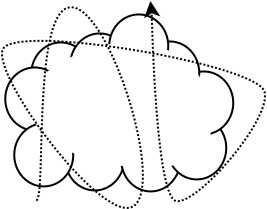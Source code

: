 <?xml version="1.0" encoding="UTF-8"?>
<dia:diagram xmlns:dia="http://www.lysator.liu.se/~alla/dia/">
  <dia:layer name="Background" visible="true">
    <dia:group>
      <dia:group>
        <dia:object type="Standard - Ellipse" version="0" id="O0">
          <dia:attribute name="obj_pos">
            <dia:point val="7.975,6.675"/>
          </dia:attribute>
          <dia:attribute name="obj_bb">
            <dia:rectangle val="7.925,6.625;10.975,9.875"/>
          </dia:attribute>
          <dia:attribute name="elem_corner">
            <dia:point val="7.975,6.675"/>
          </dia:attribute>
          <dia:attribute name="elem_width">
            <dia:real val="2.95"/>
          </dia:attribute>
          <dia:attribute name="elem_height">
            <dia:real val="3.15"/>
          </dia:attribute>
        </dia:object>
        <dia:object type="Standard - Ellipse" version="0" id="O1">
          <dia:attribute name="obj_pos">
            <dia:point val="9.925,6.225"/>
          </dia:attribute>
          <dia:attribute name="obj_bb">
            <dia:rectangle val="9.875,6.175;12.925,9.425"/>
          </dia:attribute>
          <dia:attribute name="elem_corner">
            <dia:point val="9.925,6.225"/>
          </dia:attribute>
          <dia:attribute name="elem_width">
            <dia:real val="2.95"/>
          </dia:attribute>
          <dia:attribute name="elem_height">
            <dia:real val="3.15"/>
          </dia:attribute>
        </dia:object>
        <dia:object type="Standard - Ellipse" version="0" id="O2">
          <dia:attribute name="obj_pos">
            <dia:point val="11.675,7.375"/>
          </dia:attribute>
          <dia:attribute name="obj_bb">
            <dia:rectangle val="11.625,7.325;14.675,10.575"/>
          </dia:attribute>
          <dia:attribute name="elem_corner">
            <dia:point val="11.675,7.375"/>
          </dia:attribute>
          <dia:attribute name="elem_width">
            <dia:real val="2.95"/>
          </dia:attribute>
          <dia:attribute name="elem_height">
            <dia:real val="3.15"/>
          </dia:attribute>
        </dia:object>
        <dia:object type="Standard - Ellipse" version="0" id="O3">
          <dia:attribute name="obj_pos">
            <dia:point val="6.675,7.925"/>
          </dia:attribute>
          <dia:attribute name="obj_bb">
            <dia:rectangle val="6.625,7.875;9.675,11.125"/>
          </dia:attribute>
          <dia:attribute name="elem_corner">
            <dia:point val="6.675,7.925"/>
          </dia:attribute>
          <dia:attribute name="elem_width">
            <dia:real val="2.95"/>
          </dia:attribute>
          <dia:attribute name="elem_height">
            <dia:real val="3.15"/>
          </dia:attribute>
        </dia:object>
        <dia:object type="Standard - Ellipse" version="0" id="O4">
          <dia:attribute name="obj_pos">
            <dia:point val="8.625,9.275"/>
          </dia:attribute>
          <dia:attribute name="obj_bb">
            <dia:rectangle val="8.575,9.225;11.625,12.475"/>
          </dia:attribute>
          <dia:attribute name="elem_corner">
            <dia:point val="8.625,9.275"/>
          </dia:attribute>
          <dia:attribute name="elem_width">
            <dia:real val="2.95"/>
          </dia:attribute>
          <dia:attribute name="elem_height">
            <dia:real val="3.15"/>
          </dia:attribute>
        </dia:object>
        <dia:object type="Standard - Ellipse" version="0" id="O5">
          <dia:attribute name="obj_pos">
            <dia:point val="10.125,8.675"/>
          </dia:attribute>
          <dia:attribute name="obj_bb">
            <dia:rectangle val="10.075,8.625;13.125,11.875"/>
          </dia:attribute>
          <dia:attribute name="elem_corner">
            <dia:point val="10.125,8.675"/>
          </dia:attribute>
          <dia:attribute name="elem_width">
            <dia:real val="2.95"/>
          </dia:attribute>
          <dia:attribute name="elem_height">
            <dia:real val="3.15"/>
          </dia:attribute>
        </dia:object>
        <dia:object type="Standard - Ellipse" version="0" id="O6">
          <dia:attribute name="obj_pos">
            <dia:point val="11.375,9.675"/>
          </dia:attribute>
          <dia:attribute name="obj_bb">
            <dia:rectangle val="11.325,9.625;14.375,12.875"/>
          </dia:attribute>
          <dia:attribute name="elem_corner">
            <dia:point val="11.375,9.675"/>
          </dia:attribute>
          <dia:attribute name="elem_width">
            <dia:real val="2.95"/>
          </dia:attribute>
          <dia:attribute name="elem_height">
            <dia:real val="3.15"/>
          </dia:attribute>
        </dia:object>
        <dia:object type="Standard - Ellipse" version="0" id="O7">
          <dia:attribute name="obj_pos">
            <dia:point val="9.675,10.925"/>
          </dia:attribute>
          <dia:attribute name="obj_bb">
            <dia:rectangle val="9.625,10.875;12.675,14.125"/>
          </dia:attribute>
          <dia:attribute name="elem_corner">
            <dia:point val="9.675,10.925"/>
          </dia:attribute>
          <dia:attribute name="elem_width">
            <dia:real val="2.95"/>
          </dia:attribute>
          <dia:attribute name="elem_height">
            <dia:real val="3.15"/>
          </dia:attribute>
        </dia:object>
        <dia:object type="Standard - Ellipse" version="0" id="O8">
          <dia:attribute name="obj_pos">
            <dia:point val="13.375,8.375"/>
          </dia:attribute>
          <dia:attribute name="obj_bb">
            <dia:rectangle val="13.325,8.325;16.375,11.575"/>
          </dia:attribute>
          <dia:attribute name="elem_corner">
            <dia:point val="13.375,8.375"/>
          </dia:attribute>
          <dia:attribute name="elem_width">
            <dia:real val="2.95"/>
          </dia:attribute>
          <dia:attribute name="elem_height">
            <dia:real val="3.15"/>
          </dia:attribute>
        </dia:object>
        <dia:object type="Standard - Ellipse" version="0" id="O9">
          <dia:attribute name="obj_pos">
            <dia:point val="12.475,10.975"/>
          </dia:attribute>
          <dia:attribute name="obj_bb">
            <dia:rectangle val="12.425,10.925;15.475,14.175"/>
          </dia:attribute>
          <dia:attribute name="elem_corner">
            <dia:point val="12.475,10.975"/>
          </dia:attribute>
          <dia:attribute name="elem_width">
            <dia:real val="2.95"/>
          </dia:attribute>
          <dia:attribute name="elem_height">
            <dia:real val="3.15"/>
          </dia:attribute>
        </dia:object>
        <dia:object type="Standard - Ellipse" version="0" id="O10">
          <dia:attribute name="obj_pos">
            <dia:point val="14.775,10.375"/>
          </dia:attribute>
          <dia:attribute name="obj_bb">
            <dia:rectangle val="14.725,10.325;17.775,13.575"/>
          </dia:attribute>
          <dia:attribute name="elem_corner">
            <dia:point val="14.775,10.375"/>
          </dia:attribute>
          <dia:attribute name="elem_width">
            <dia:real val="2.95"/>
          </dia:attribute>
          <dia:attribute name="elem_height">
            <dia:real val="3.15"/>
          </dia:attribute>
        </dia:object>
        <dia:object type="Standard - Ellipse" version="0" id="O11">
          <dia:attribute name="obj_pos">
            <dia:point val="15.125,8.125"/>
          </dia:attribute>
          <dia:attribute name="obj_bb">
            <dia:rectangle val="15.075,8.075;18.125,11.325"/>
          </dia:attribute>
          <dia:attribute name="elem_corner">
            <dia:point val="15.125,8.125"/>
          </dia:attribute>
          <dia:attribute name="elem_width">
            <dia:real val="2.95"/>
          </dia:attribute>
          <dia:attribute name="elem_height">
            <dia:real val="3.15"/>
          </dia:attribute>
        </dia:object>
        <dia:object type="Standard - Ellipse" version="0" id="O12">
          <dia:attribute name="obj_pos">
            <dia:point val="13.425,6.625"/>
          </dia:attribute>
          <dia:attribute name="obj_bb">
            <dia:rectangle val="13.375,6.575;16.425,9.825"/>
          </dia:attribute>
          <dia:attribute name="elem_corner">
            <dia:point val="13.425,6.625"/>
          </dia:attribute>
          <dia:attribute name="elem_width">
            <dia:real val="2.95"/>
          </dia:attribute>
          <dia:attribute name="elem_height">
            <dia:real val="3.15"/>
          </dia:attribute>
        </dia:object>
        <dia:object type="Standard - Ellipse" version="0" id="O13">
          <dia:attribute name="obj_pos">
            <dia:point val="7.125,10.725"/>
          </dia:attribute>
          <dia:attribute name="obj_bb">
            <dia:rectangle val="7.075,10.675;10.125,13.925"/>
          </dia:attribute>
          <dia:attribute name="elem_corner">
            <dia:point val="7.125,10.725"/>
          </dia:attribute>
          <dia:attribute name="elem_width">
            <dia:real val="2.95"/>
          </dia:attribute>
          <dia:attribute name="elem_height">
            <dia:real val="3.15"/>
          </dia:attribute>
        </dia:object>
        <dia:object type="Standard - Ellipse" version="0" id="O14">
          <dia:attribute name="obj_pos">
            <dia:point val="11.875,5.275"/>
          </dia:attribute>
          <dia:attribute name="obj_bb">
            <dia:rectangle val="11.825,5.225;14.875,8.475"/>
          </dia:attribute>
          <dia:attribute name="elem_corner">
            <dia:point val="11.875,5.275"/>
          </dia:attribute>
          <dia:attribute name="elem_width">
            <dia:real val="2.95"/>
          </dia:attribute>
          <dia:attribute name="elem_height">
            <dia:real val="3.15"/>
          </dia:attribute>
        </dia:object>
      </dia:group>
      <dia:object type="Standard - Beziergon" version="0" id="O15">
        <dia:attribute name="obj_pos">
          <dia:point val="13.65,12.9"/>
        </dia:attribute>
        <dia:attribute name="obj_bb">
          <dia:rectangle val="7.893,6.648;17.078,12.956"/>
        </dia:attribute>
        <dia:attribute name="bez_points">
          <dia:point val="13.65,12.9"/>
          <dia:point val="19.55,13.15"/>
          <dia:point val="17.05,5.2"/>
          <dia:point val="11.3,6.95"/>
          <dia:point val="5.55,8.7"/>
          <dia:point val="7.75,12.65"/>
        </dia:attribute>
        <dia:attribute name="corner_types">
          <dia:enum val="150715008"/>
          <dia:enum val="0"/>
          <dia:enum val="0"/>
        </dia:attribute>
        <dia:attribute name="line_color">
          <dia:color val="#ffffff"/>
        </dia:attribute>
        <dia:attribute name="show_background">
          <dia:boolean val="true"/>
        </dia:attribute>
      </dia:object>
    </dia:group>
    <dia:object type="Standard - BezierLine" version="0" id="O16">
      <dia:attribute name="obj_pos">
        <dia:point val="8.223,14.568"/>
      </dia:attribute>
      <dia:attribute name="obj_bb">
        <dia:rectangle val="6.462,4.487;19.715,15.001"/>
      </dia:attribute>
      <dia:attribute name="bez_points">
        <dia:point val="8.223,14.568"/>
        <dia:point val="8.741,14.568"/>
        <dia:point val="8.01,5.17"/>
        <dia:point val="9.889,4.922"/>
        <dia:point val="11.769,4.674"/>
        <dia:point val="14.57,13.362"/>
        <dia:point val="13.187,14.78"/>
        <dia:point val="11.804,16.199"/>
        <dia:point val="5.953,8.326"/>
        <dia:point val="6.556,7.014"/>
        <dia:point val="7.159,5.702"/>
        <dia:point val="19.286,7.759"/>
        <dia:point val="19.641,9.142"/>
        <dia:point val="19.996,10.525"/>
        <dia:point val="16.237,14.851"/>
        <dia:point val="15.208,14.603"/>
        <dia:point val="14.18,14.355"/>
        <dia:point val="14.003,5.241"/>
        <dia:point val="13.932,4.603"/>
      </dia:attribute>
      <dia:attribute name="corner_types">
        <dia:enum val="0"/>
        <dia:enum val="0"/>
        <dia:enum val="0"/>
        <dia:enum val="0"/>
        <dia:enum val="0"/>
        <dia:enum val="0"/>
        <dia:enum val="0"/>
      </dia:attribute>
      <dia:attribute name="line_style">
        <dia:enum val="4"/>
      </dia:attribute>
      <dia:attribute name="end_arrow">
        <dia:enum val="22"/>
      </dia:attribute>
      <dia:attribute name="end_arrow_length">
        <dia:real val="0.6"/>
      </dia:attribute>
      <dia:attribute name="end_arrow_width">
        <dia:real val="0.6"/>
      </dia:attribute>
    </dia:object>
  </dia:layer>
</dia:diagram>
